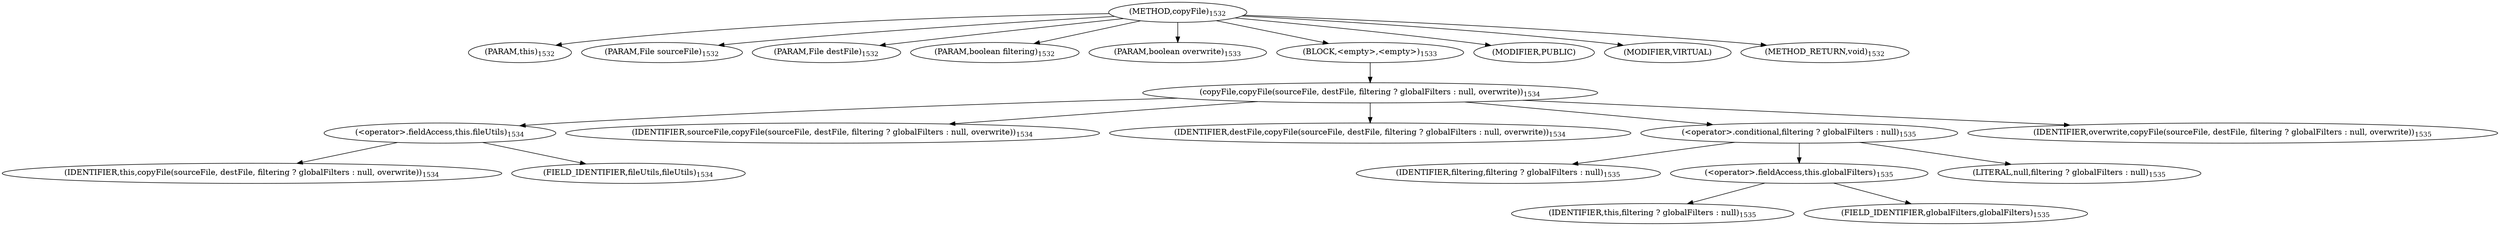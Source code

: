 digraph "copyFile" {  
"2677" [label = <(METHOD,copyFile)<SUB>1532</SUB>> ]
"2678" [label = <(PARAM,this)<SUB>1532</SUB>> ]
"2679" [label = <(PARAM,File sourceFile)<SUB>1532</SUB>> ]
"2680" [label = <(PARAM,File destFile)<SUB>1532</SUB>> ]
"2681" [label = <(PARAM,boolean filtering)<SUB>1532</SUB>> ]
"2682" [label = <(PARAM,boolean overwrite)<SUB>1533</SUB>> ]
"2683" [label = <(BLOCK,&lt;empty&gt;,&lt;empty&gt;)<SUB>1533</SUB>> ]
"2684" [label = <(copyFile,copyFile(sourceFile, destFile, filtering ? globalFilters : null, overwrite))<SUB>1534</SUB>> ]
"2685" [label = <(&lt;operator&gt;.fieldAccess,this.fileUtils)<SUB>1534</SUB>> ]
"2686" [label = <(IDENTIFIER,this,copyFile(sourceFile, destFile, filtering ? globalFilters : null, overwrite))<SUB>1534</SUB>> ]
"2687" [label = <(FIELD_IDENTIFIER,fileUtils,fileUtils)<SUB>1534</SUB>> ]
"2688" [label = <(IDENTIFIER,sourceFile,copyFile(sourceFile, destFile, filtering ? globalFilters : null, overwrite))<SUB>1534</SUB>> ]
"2689" [label = <(IDENTIFIER,destFile,copyFile(sourceFile, destFile, filtering ? globalFilters : null, overwrite))<SUB>1534</SUB>> ]
"2690" [label = <(&lt;operator&gt;.conditional,filtering ? globalFilters : null)<SUB>1535</SUB>> ]
"2691" [label = <(IDENTIFIER,filtering,filtering ? globalFilters : null)<SUB>1535</SUB>> ]
"2692" [label = <(&lt;operator&gt;.fieldAccess,this.globalFilters)<SUB>1535</SUB>> ]
"2693" [label = <(IDENTIFIER,this,filtering ? globalFilters : null)<SUB>1535</SUB>> ]
"2694" [label = <(FIELD_IDENTIFIER,globalFilters,globalFilters)<SUB>1535</SUB>> ]
"2695" [label = <(LITERAL,null,filtering ? globalFilters : null)<SUB>1535</SUB>> ]
"2696" [label = <(IDENTIFIER,overwrite,copyFile(sourceFile, destFile, filtering ? globalFilters : null, overwrite))<SUB>1535</SUB>> ]
"2697" [label = <(MODIFIER,PUBLIC)> ]
"2698" [label = <(MODIFIER,VIRTUAL)> ]
"2699" [label = <(METHOD_RETURN,void)<SUB>1532</SUB>> ]
  "2677" -> "2678" 
  "2677" -> "2679" 
  "2677" -> "2680" 
  "2677" -> "2681" 
  "2677" -> "2682" 
  "2677" -> "2683" 
  "2677" -> "2697" 
  "2677" -> "2698" 
  "2677" -> "2699" 
  "2683" -> "2684" 
  "2684" -> "2685" 
  "2684" -> "2688" 
  "2684" -> "2689" 
  "2684" -> "2690" 
  "2684" -> "2696" 
  "2685" -> "2686" 
  "2685" -> "2687" 
  "2690" -> "2691" 
  "2690" -> "2692" 
  "2690" -> "2695" 
  "2692" -> "2693" 
  "2692" -> "2694" 
}
